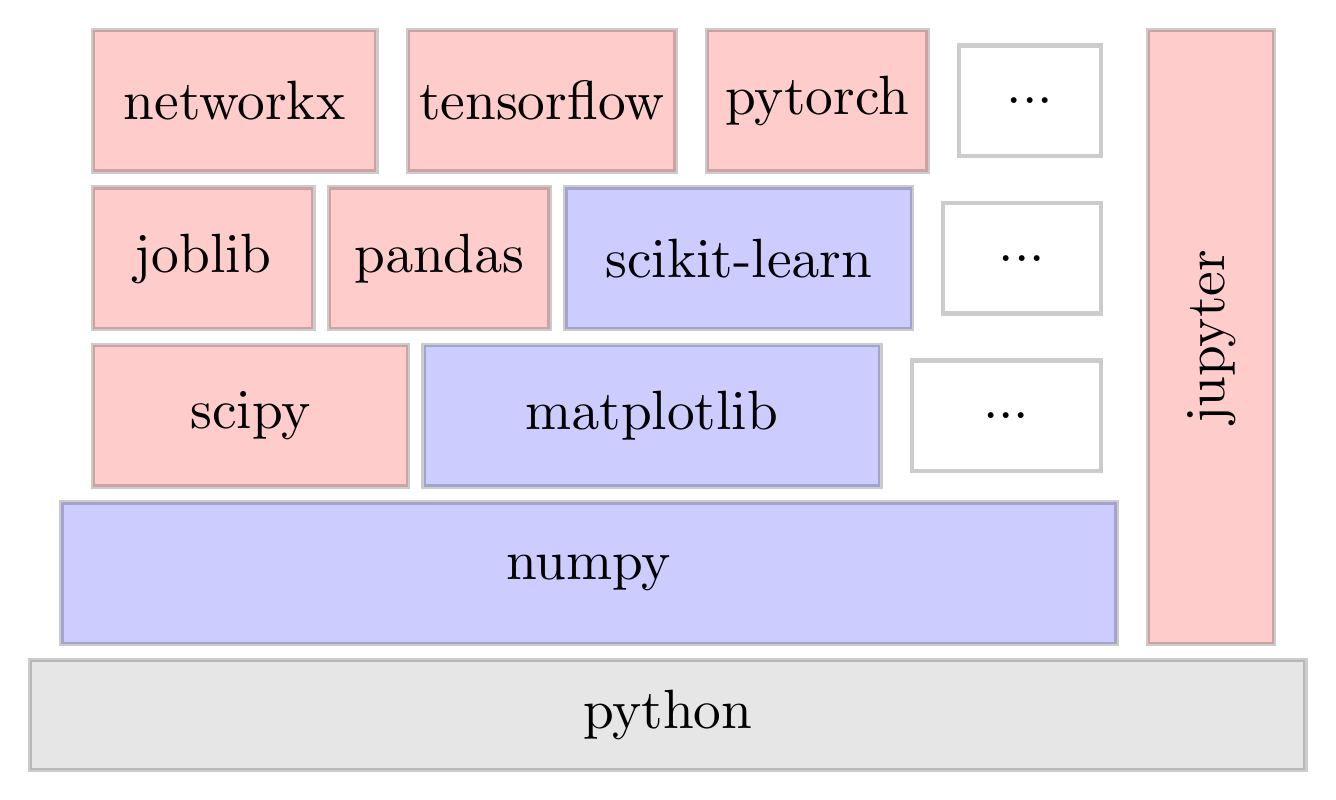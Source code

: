 \begin{tikzpicture}[thick,scale=2, every node/.style={scale=2}]

\draw  (-.4,.2)[ultra thick, draw=black, fill=gray, opacity=0.2] rectangle (7.7,.9) node[pos=.5,opacity=1] {python};

\draw  (6.7,1)[ultra thick, draw=black, fill=red, opacity=0.2] rectangle (7.5,4.9) node[pos=.5,rotate=90,opacity=1] {jupyter};

\draw  (-.2,1)[ultra thick, draw=black, fill=blue, opacity=0.2] rectangle (6.5,1.9) node[pos=.5,opacity=1] {numpy};

\draw  (0,2)[ultra thick, draw=black, fill=red, opacity=0.2] rectangle (2,2.9) node[pos=.5,opacity=1] {scipy};
\draw  (2.1,2)[ultra thick, draw=black, fill=blue, opacity=0.2] rectangle (5,2.9) node[pos=.5,opacity=1] {matplotlib};
\draw  (5.2,2.1)[ultra thick, draw=black, fill=white, opacity=0.2] rectangle (6.4,2.8) node[pos=.5,opacity=1] {...};

\draw  (0,3)[ultra thick, draw=black, fill=red, opacity=0.2] rectangle (1.4,3.9) node[pos=.5,opacity=1] {joblib};
\draw  (1.5,3)[ultra thick, draw=black, fill=red, opacity=0.2] rectangle (2.9,3.9) node[pos=.5,opacity=1] {pandas};
\draw  (3,3)[ultra thick, draw=black, fill=blue, opacity=0.2] rectangle (5.2,3.9) node[pos=.5,opacity=1] {scikit-learn};
\draw  (5.4,3.1)[ultra thick, draw=black, fill=white, opacity=0.2] rectangle (6.4,3.8) node[pos=.5,opacity=1] {...};

\draw  (0,4)[ultra thick, draw=black, fill=red, opacity=0.2] rectangle (1.8,4.9) node[pos=.5,opacity=1] {networkx};
\draw  (2,4)[ultra thick, draw=black, fill=red, opacity=0.2] rectangle (3.7,4.9) node[pos=.5,opacity=1] {tensorflow};
\draw  (3.9,4)[ultra thick, draw=black, fill=red, opacity=0.2] rectangle (5.3,4.9) node[pos=.5,opacity=1] {pytorch};
\draw  (5.5,4.1)[ultra thick, draw=black, fill=white, opacity=0.2] rectangle (6.4,4.8) node[pos=.5,opacity=1] {...};

\end{tikzpicture}